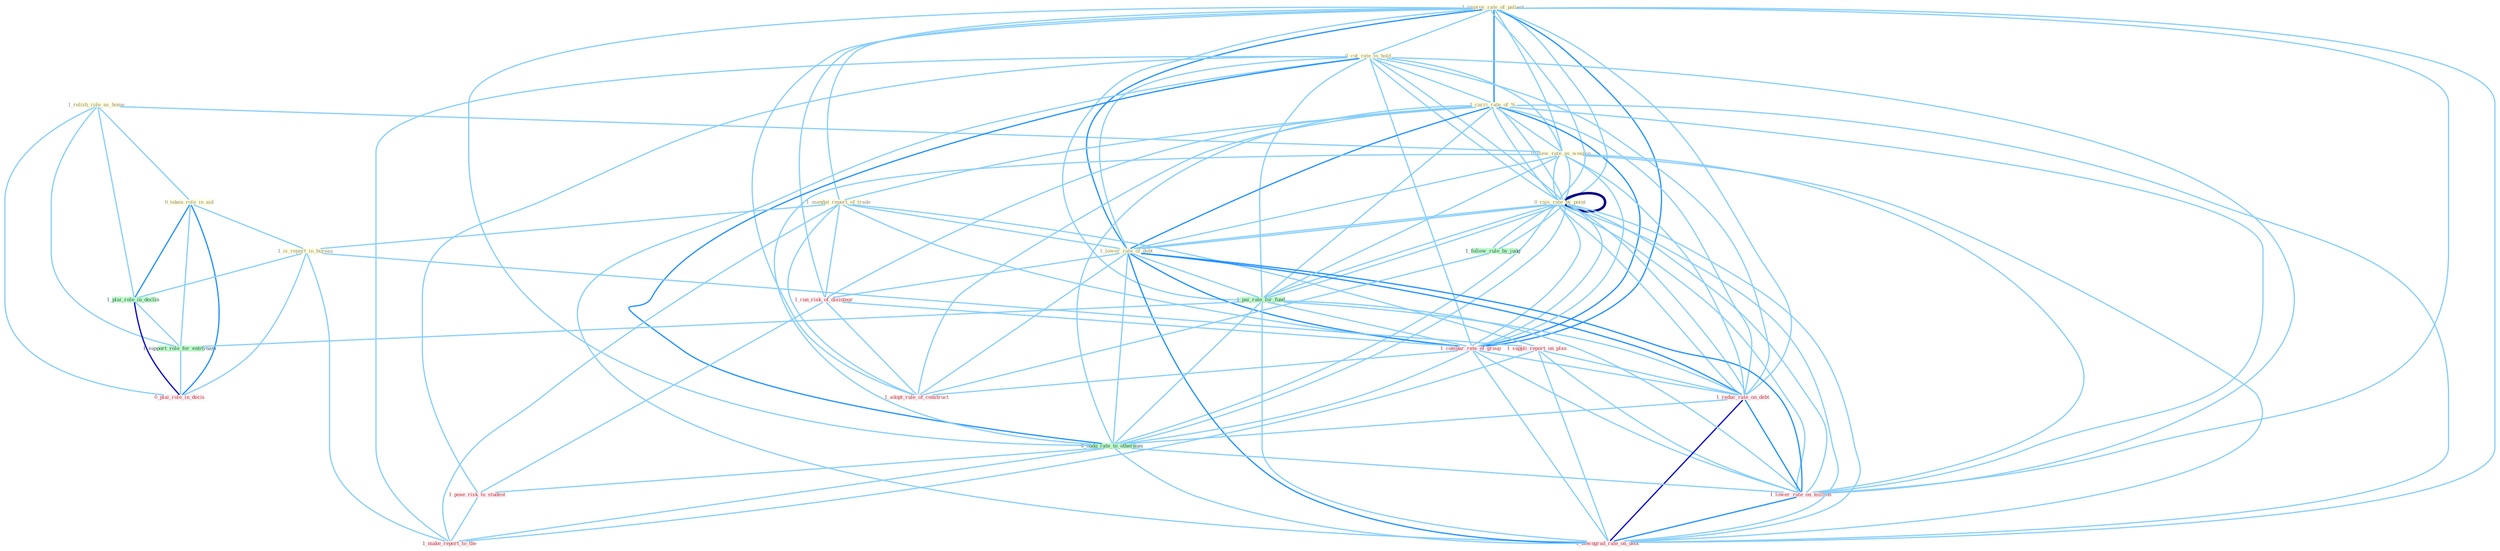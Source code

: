 Graph G{ 
    node
    [shape=polygon,style=filled,width=.5,height=.06,color="#BDFCC9",fixedsize=true,fontsize=4,
    fontcolor="#2f4f4f"];
    {node
    [color="#ffffe0", fontcolor="#8b7d6b"] "1_relish_role_as_home " "0_taken_role_in_aid " "1_improv_rate_of_patient " "0_cut_rate_to_hold " "1_carri_rate_of_% " "0_rais_rate_by_point " "1_mandat_report_of_trade " "1_lower_rate_of_debt " "0_view_rate_as_weapon " "1_is_report_in_bureau " "0_rais_rate_by_point "}
{node [color="#fff0f5", fontcolor="#b22222"] "1_run_risk_of_disintegr " "1_suppli_report_on_plan " "1_compar_rate_of_group " "1_reduc_rate_on_debt " "1_pose_risk_to_student " "0_plai_role_in_decis " "1_adopt_rule_of_construct " "1_lower_rate_on_million " "1_downgrad_rate_on_debt " "1_make_report_to_the "}
edge [color="#B0E2FF"];

	"1_relish_role_as_home " -- "0_taken_role_in_aid " [w="1", color="#87cefa" ];
	"1_relish_role_as_home " -- "0_view_rate_as_weapon " [w="1", color="#87cefa" ];
	"1_relish_role_as_home " -- "1_plai_role_in_declin " [w="1", color="#87cefa" ];
	"1_relish_role_as_home " -- "1_support_role_for_entitynam " [w="1", color="#87cefa" ];
	"1_relish_role_as_home " -- "0_plai_role_in_decis " [w="1", color="#87cefa" ];
	"0_taken_role_in_aid " -- "1_is_report_in_bureau " [w="1", color="#87cefa" ];
	"0_taken_role_in_aid " -- "1_plai_role_in_declin " [w="2", color="#1e90ff" , len=0.8];
	"0_taken_role_in_aid " -- "1_support_role_for_entitynam " [w="1", color="#87cefa" ];
	"0_taken_role_in_aid " -- "0_plai_role_in_decis " [w="2", color="#1e90ff" , len=0.8];
	"1_improv_rate_of_patient " -- "0_cut_rate_to_hold " [w="1", color="#87cefa" ];
	"1_improv_rate_of_patient " -- "1_carri_rate_of_% " [w="2", color="#1e90ff" , len=0.8];
	"1_improv_rate_of_patient " -- "0_rais_rate_by_point " [w="1", color="#87cefa" ];
	"1_improv_rate_of_patient " -- "1_mandat_report_of_trade " [w="1", color="#87cefa" ];
	"1_improv_rate_of_patient " -- "1_lower_rate_of_debt " [w="2", color="#1e90ff" , len=0.8];
	"1_improv_rate_of_patient " -- "0_view_rate_as_weapon " [w="1", color="#87cefa" ];
	"1_improv_rate_of_patient " -- "0_rais_rate_by_point " [w="1", color="#87cefa" ];
	"1_improv_rate_of_patient " -- "1_run_risk_of_disintegr " [w="1", color="#87cefa" ];
	"1_improv_rate_of_patient " -- "1_pai_rate_for_fund " [w="1", color="#87cefa" ];
	"1_improv_rate_of_patient " -- "1_compar_rate_of_group " [w="2", color="#1e90ff" , len=0.8];
	"1_improv_rate_of_patient " -- "1_reduc_rate_on_debt " [w="1", color="#87cefa" ];
	"1_improv_rate_of_patient " -- "0_nudg_rate_to_othernum " [w="1", color="#87cefa" ];
	"1_improv_rate_of_patient " -- "1_adopt_rule_of_construct " [w="1", color="#87cefa" ];
	"1_improv_rate_of_patient " -- "1_lower_rate_on_million " [w="1", color="#87cefa" ];
	"1_improv_rate_of_patient " -- "1_downgrad_rate_on_debt " [w="1", color="#87cefa" ];
	"0_cut_rate_to_hold " -- "1_carri_rate_of_% " [w="1", color="#87cefa" ];
	"0_cut_rate_to_hold " -- "0_rais_rate_by_point " [w="1", color="#87cefa" ];
	"0_cut_rate_to_hold " -- "1_lower_rate_of_debt " [w="1", color="#87cefa" ];
	"0_cut_rate_to_hold " -- "0_view_rate_as_weapon " [w="1", color="#87cefa" ];
	"0_cut_rate_to_hold " -- "0_rais_rate_by_point " [w="1", color="#87cefa" ];
	"0_cut_rate_to_hold " -- "1_pai_rate_for_fund " [w="1", color="#87cefa" ];
	"0_cut_rate_to_hold " -- "1_compar_rate_of_group " [w="1", color="#87cefa" ];
	"0_cut_rate_to_hold " -- "1_reduc_rate_on_debt " [w="1", color="#87cefa" ];
	"0_cut_rate_to_hold " -- "0_nudg_rate_to_othernum " [w="2", color="#1e90ff" , len=0.8];
	"0_cut_rate_to_hold " -- "1_pose_risk_to_student " [w="1", color="#87cefa" ];
	"0_cut_rate_to_hold " -- "1_lower_rate_on_million " [w="1", color="#87cefa" ];
	"0_cut_rate_to_hold " -- "1_downgrad_rate_on_debt " [w="1", color="#87cefa" ];
	"0_cut_rate_to_hold " -- "1_make_report_to_the " [w="1", color="#87cefa" ];
	"1_carri_rate_of_% " -- "0_rais_rate_by_point " [w="1", color="#87cefa" ];
	"1_carri_rate_of_% " -- "1_mandat_report_of_trade " [w="1", color="#87cefa" ];
	"1_carri_rate_of_% " -- "1_lower_rate_of_debt " [w="2", color="#1e90ff" , len=0.8];
	"1_carri_rate_of_% " -- "0_view_rate_as_weapon " [w="1", color="#87cefa" ];
	"1_carri_rate_of_% " -- "0_rais_rate_by_point " [w="1", color="#87cefa" ];
	"1_carri_rate_of_% " -- "1_run_risk_of_disintegr " [w="1", color="#87cefa" ];
	"1_carri_rate_of_% " -- "1_pai_rate_for_fund " [w="1", color="#87cefa" ];
	"1_carri_rate_of_% " -- "1_compar_rate_of_group " [w="2", color="#1e90ff" , len=0.8];
	"1_carri_rate_of_% " -- "1_reduc_rate_on_debt " [w="1", color="#87cefa" ];
	"1_carri_rate_of_% " -- "0_nudg_rate_to_othernum " [w="1", color="#87cefa" ];
	"1_carri_rate_of_% " -- "1_adopt_rule_of_construct " [w="1", color="#87cefa" ];
	"1_carri_rate_of_% " -- "1_lower_rate_on_million " [w="1", color="#87cefa" ];
	"1_carri_rate_of_% " -- "1_downgrad_rate_on_debt " [w="1", color="#87cefa" ];
	"0_rais_rate_by_point " -- "1_lower_rate_of_debt " [w="1", color="#87cefa" ];
	"0_rais_rate_by_point " -- "0_view_rate_as_weapon " [w="1", color="#87cefa" ];
	"0_rais_rate_by_point " -- "0_rais_rate_by_point " [w="4", style=bold, color="#000080", len=0.4];
	"0_rais_rate_by_point " -- "1_pai_rate_for_fund " [w="1", color="#87cefa" ];
	"0_rais_rate_by_point " -- "1_follow_rule_by_judg " [w="1", color="#87cefa" ];
	"0_rais_rate_by_point " -- "1_compar_rate_of_group " [w="1", color="#87cefa" ];
	"0_rais_rate_by_point " -- "1_reduc_rate_on_debt " [w="1", color="#87cefa" ];
	"0_rais_rate_by_point " -- "0_nudg_rate_to_othernum " [w="1", color="#87cefa" ];
	"0_rais_rate_by_point " -- "1_lower_rate_on_million " [w="1", color="#87cefa" ];
	"0_rais_rate_by_point " -- "1_downgrad_rate_on_debt " [w="1", color="#87cefa" ];
	"1_mandat_report_of_trade " -- "1_lower_rate_of_debt " [w="1", color="#87cefa" ];
	"1_mandat_report_of_trade " -- "1_is_report_in_bureau " [w="1", color="#87cefa" ];
	"1_mandat_report_of_trade " -- "1_run_risk_of_disintegr " [w="1", color="#87cefa" ];
	"1_mandat_report_of_trade " -- "1_suppli_report_on_plan " [w="1", color="#87cefa" ];
	"1_mandat_report_of_trade " -- "1_compar_rate_of_group " [w="1", color="#87cefa" ];
	"1_mandat_report_of_trade " -- "1_adopt_rule_of_construct " [w="1", color="#87cefa" ];
	"1_mandat_report_of_trade " -- "1_make_report_to_the " [w="1", color="#87cefa" ];
	"1_lower_rate_of_debt " -- "0_view_rate_as_weapon " [w="1", color="#87cefa" ];
	"1_lower_rate_of_debt " -- "0_rais_rate_by_point " [w="1", color="#87cefa" ];
	"1_lower_rate_of_debt " -- "1_run_risk_of_disintegr " [w="1", color="#87cefa" ];
	"1_lower_rate_of_debt " -- "1_pai_rate_for_fund " [w="1", color="#87cefa" ];
	"1_lower_rate_of_debt " -- "1_compar_rate_of_group " [w="2", color="#1e90ff" , len=0.8];
	"1_lower_rate_of_debt " -- "1_reduc_rate_on_debt " [w="2", color="#1e90ff" , len=0.8];
	"1_lower_rate_of_debt " -- "0_nudg_rate_to_othernum " [w="1", color="#87cefa" ];
	"1_lower_rate_of_debt " -- "1_adopt_rule_of_construct " [w="1", color="#87cefa" ];
	"1_lower_rate_of_debt " -- "1_lower_rate_on_million " [w="2", color="#1e90ff" , len=0.8];
	"1_lower_rate_of_debt " -- "1_downgrad_rate_on_debt " [w="2", color="#1e90ff" , len=0.8];
	"0_view_rate_as_weapon " -- "0_rais_rate_by_point " [w="1", color="#87cefa" ];
	"0_view_rate_as_weapon " -- "1_pai_rate_for_fund " [w="1", color="#87cefa" ];
	"0_view_rate_as_weapon " -- "1_compar_rate_of_group " [w="1", color="#87cefa" ];
	"0_view_rate_as_weapon " -- "1_reduc_rate_on_debt " [w="1", color="#87cefa" ];
	"0_view_rate_as_weapon " -- "0_nudg_rate_to_othernum " [w="1", color="#87cefa" ];
	"0_view_rate_as_weapon " -- "1_lower_rate_on_million " [w="1", color="#87cefa" ];
	"0_view_rate_as_weapon " -- "1_downgrad_rate_on_debt " [w="1", color="#87cefa" ];
	"1_is_report_in_bureau " -- "1_plai_role_in_declin " [w="1", color="#87cefa" ];
	"1_is_report_in_bureau " -- "1_suppli_report_on_plan " [w="1", color="#87cefa" ];
	"1_is_report_in_bureau " -- "0_plai_role_in_decis " [w="1", color="#87cefa" ];
	"1_is_report_in_bureau " -- "1_make_report_to_the " [w="1", color="#87cefa" ];
	"0_rais_rate_by_point " -- "1_pai_rate_for_fund " [w="1", color="#87cefa" ];
	"0_rais_rate_by_point " -- "1_follow_rule_by_judg " [w="1", color="#87cefa" ];
	"0_rais_rate_by_point " -- "1_compar_rate_of_group " [w="1", color="#87cefa" ];
	"0_rais_rate_by_point " -- "1_reduc_rate_on_debt " [w="1", color="#87cefa" ];
	"0_rais_rate_by_point " -- "0_nudg_rate_to_othernum " [w="1", color="#87cefa" ];
	"0_rais_rate_by_point " -- "1_lower_rate_on_million " [w="1", color="#87cefa" ];
	"0_rais_rate_by_point " -- "1_downgrad_rate_on_debt " [w="1", color="#87cefa" ];
	"1_run_risk_of_disintegr " -- "1_compar_rate_of_group " [w="1", color="#87cefa" ];
	"1_run_risk_of_disintegr " -- "1_pose_risk_to_student " [w="1", color="#87cefa" ];
	"1_run_risk_of_disintegr " -- "1_adopt_rule_of_construct " [w="1", color="#87cefa" ];
	"1_plai_role_in_declin " -- "1_support_role_for_entitynam " [w="1", color="#87cefa" ];
	"1_plai_role_in_declin " -- "0_plai_role_in_decis " [w="3", color="#0000cd" , len=0.6];
	"1_suppli_report_on_plan " -- "1_reduc_rate_on_debt " [w="1", color="#87cefa" ];
	"1_suppli_report_on_plan " -- "1_lower_rate_on_million " [w="1", color="#87cefa" ];
	"1_suppli_report_on_plan " -- "1_downgrad_rate_on_debt " [w="1", color="#87cefa" ];
	"1_suppli_report_on_plan " -- "1_make_report_to_the " [w="1", color="#87cefa" ];
	"1_pai_rate_for_fund " -- "1_compar_rate_of_group " [w="1", color="#87cefa" ];
	"1_pai_rate_for_fund " -- "1_reduc_rate_on_debt " [w="1", color="#87cefa" ];
	"1_pai_rate_for_fund " -- "0_nudg_rate_to_othernum " [w="1", color="#87cefa" ];
	"1_pai_rate_for_fund " -- "1_support_role_for_entitynam " [w="1", color="#87cefa" ];
	"1_pai_rate_for_fund " -- "1_lower_rate_on_million " [w="1", color="#87cefa" ];
	"1_pai_rate_for_fund " -- "1_downgrad_rate_on_debt " [w="1", color="#87cefa" ];
	"1_follow_rule_by_judg " -- "1_adopt_rule_of_construct " [w="1", color="#87cefa" ];
	"1_compar_rate_of_group " -- "1_reduc_rate_on_debt " [w="1", color="#87cefa" ];
	"1_compar_rate_of_group " -- "0_nudg_rate_to_othernum " [w="1", color="#87cefa" ];
	"1_compar_rate_of_group " -- "1_adopt_rule_of_construct " [w="1", color="#87cefa" ];
	"1_compar_rate_of_group " -- "1_lower_rate_on_million " [w="1", color="#87cefa" ];
	"1_compar_rate_of_group " -- "1_downgrad_rate_on_debt " [w="1", color="#87cefa" ];
	"1_reduc_rate_on_debt " -- "0_nudg_rate_to_othernum " [w="1", color="#87cefa" ];
	"1_reduc_rate_on_debt " -- "1_lower_rate_on_million " [w="2", color="#1e90ff" , len=0.8];
	"1_reduc_rate_on_debt " -- "1_downgrad_rate_on_debt " [w="3", color="#0000cd" , len=0.6];
	"0_nudg_rate_to_othernum " -- "1_pose_risk_to_student " [w="1", color="#87cefa" ];
	"0_nudg_rate_to_othernum " -- "1_lower_rate_on_million " [w="1", color="#87cefa" ];
	"0_nudg_rate_to_othernum " -- "1_downgrad_rate_on_debt " [w="1", color="#87cefa" ];
	"0_nudg_rate_to_othernum " -- "1_make_report_to_the " [w="1", color="#87cefa" ];
	"1_support_role_for_entitynam " -- "0_plai_role_in_decis " [w="1", color="#87cefa" ];
	"1_pose_risk_to_student " -- "1_make_report_to_the " [w="1", color="#87cefa" ];
	"1_lower_rate_on_million " -- "1_downgrad_rate_on_debt " [w="2", color="#1e90ff" , len=0.8];
}